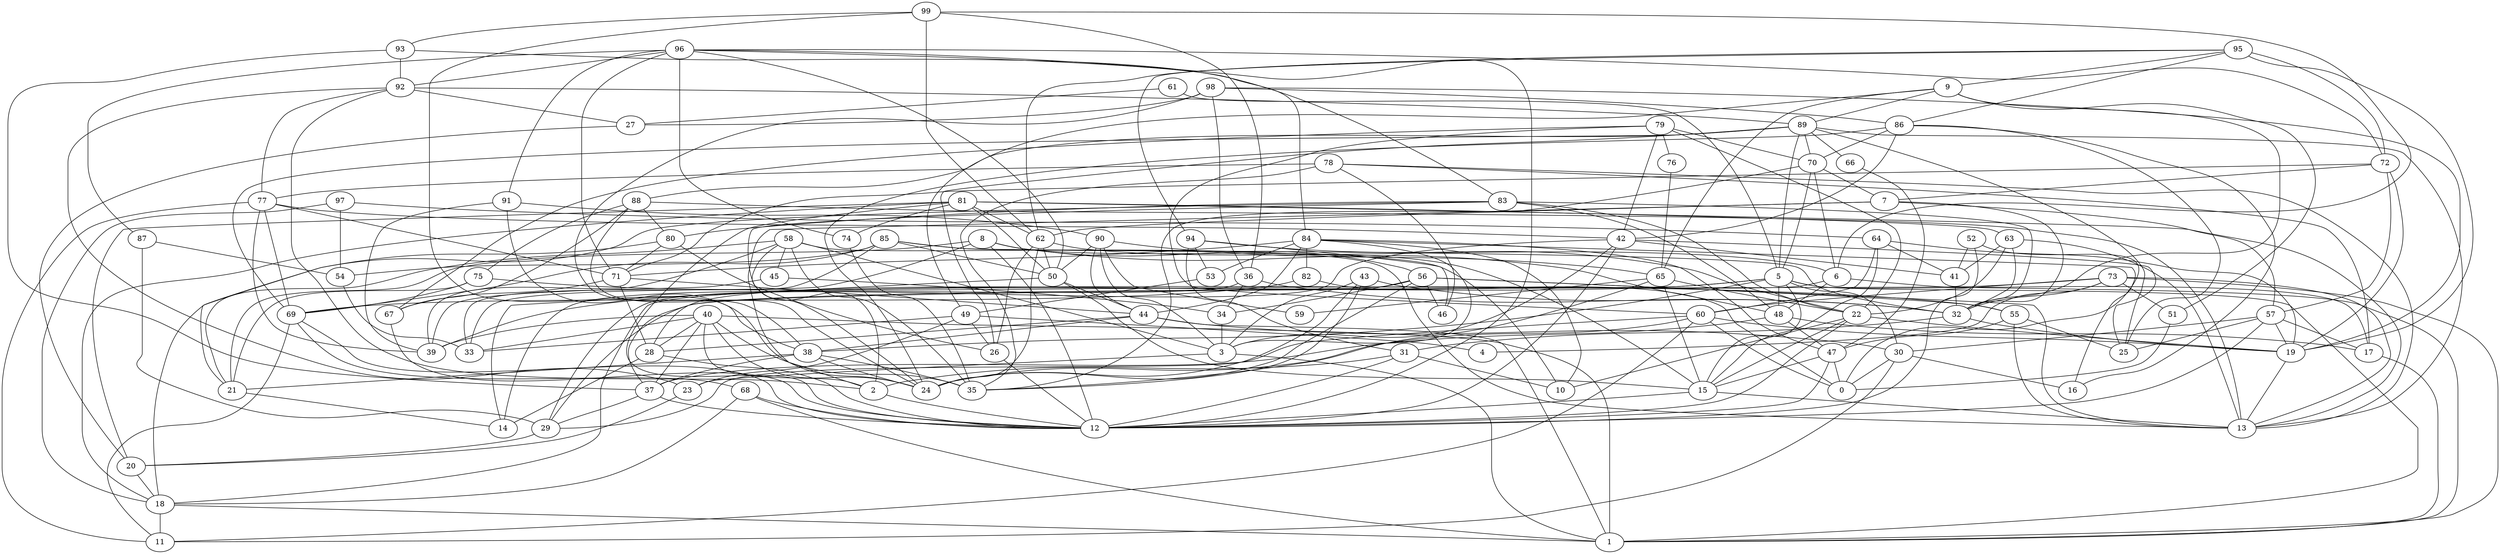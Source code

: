 digraph GG_graph {

subgraph G_graph {
edge [color = black]
"94" -> "53" [dir = none]
"93" -> "92" [dir = none]
"64" -> "15" [dir = none]
"75" -> "69" [dir = none]
"87" -> "54" [dir = none]
"82" -> "69" [dir = none]
"92" -> "89" [dir = none]
"90" -> "65" [dir = none]
"97" -> "54" [dir = none]
"28" -> "14" [dir = none]
"34" -> "3" [dir = none]
"83" -> "32" [dir = none]
"83" -> "22" [dir = none]
"9" -> "49" [dir = none]
"98" -> "36" [dir = none]
"85" -> "54" [dir = none]
"22" -> "10" [dir = none]
"22" -> "12" [dir = none]
"89" -> "25" [dir = none]
"89" -> "70" [dir = none]
"78" -> "46" [dir = none]
"78" -> "77" [dir = none]
"78" -> "35" [dir = none]
"40" -> "33" [dir = none]
"40" -> "2" [dir = none]
"40" -> "35" [dir = none]
"40" -> "37" [dir = none]
"7" -> "57" [dir = none]
"65" -> "59" [dir = none]
"65" -> "15" [dir = none]
"72" -> "71" [dir = none]
"73" -> "51" [dir = none]
"73" -> "4" [dir = none]
"73" -> "13" [dir = none]
"56" -> "55" [dir = none]
"56" -> "24" [dir = none]
"79" -> "76" [dir = none]
"79" -> "67" [dir = none]
"99" -> "36" [dir = none]
"99" -> "62" [dir = none]
"44" -> "38" [dir = none]
"44" -> "30" [dir = none]
"43" -> "3" [dir = none]
"96" -> "91" [dir = none]
"96" -> "12" [dir = none]
"47" -> "15" [dir = none]
"47" -> "12" [dir = none]
"66" -> "47" [dir = none]
"70" -> "35" [dir = none]
"77" -> "39" [dir = none]
"77" -> "11" [dir = none]
"37" -> "12" [dir = none]
"80" -> "26" [dir = none]
"42" -> "41" [dir = none]
"42" -> "3" [dir = none]
"49" -> "23" [dir = none]
"49" -> "33" [dir = none]
"86" -> "42" [dir = none]
"74" -> "35" [dir = none]
"3" -> "1" [dir = none]
"62" -> "24" [dir = none]
"62" -> "26" [dir = none]
"5" -> "1" [dir = none]
"5" -> "30" [dir = none]
"5" -> "17" [dir = none]
"5" -> "15" [dir = none]
"52" -> "12" [dir = none]
"61" -> "27" [dir = none]
"61" -> "5" [dir = none]
"45" -> "39" [dir = none]
"31" -> "12" [dir = none]
"57" -> "17" [dir = none]
"95" -> "86" [dir = none]
"19" -> "13" [dir = none]
"81" -> "20" [dir = none]
"81" -> "13" [dir = none]
"81" -> "63" [dir = none]
"81" -> "50" [dir = none]
"81" -> "62" [dir = none]
"81" -> "12" [dir = none]
"69" -> "68" [dir = none]
"69" -> "12" [dir = none]
"6" -> "48" [dir = none]
"6" -> "1" [dir = none]
"84" -> "16" [dir = none]
"84" -> "53" [dir = none]
"84" -> "47" [dir = none]
"58" -> "21" [dir = none]
"58" -> "13" [dir = none]
"60" -> "0" [dir = none]
"60" -> "29" [dir = none]
"60" -> "24" [dir = none]
"67" -> "12" [dir = none]
"71" -> "28" [dir = none]
"71" -> "67" [dir = none]
"68" -> "18" [dir = none]
"8" -> "56" [dir = none]
"88" -> "13" [dir = none]
"54" -> "33" [dir = none]
"90" -> "59" [dir = none]
"48" -> "47" [dir = none]
"18" -> "1" [dir = none]
"36" -> "32" [dir = none]
"63" -> "22" [dir = none]
"64" -> "60" [dir = none]
"89" -> "5" [dir = none]
"95" -> "19" [dir = none]
"84" -> "44" [dir = none]
"90" -> "44" [dir = none]
"60" -> "19" [dir = none]
"42" -> "12" [dir = none]
"96" -> "71" [dir = none]
"30" -> "11" [dir = none]
"53" -> "49" [dir = none]
"57" -> "25" [dir = none]
"63" -> "32" [dir = none]
"5" -> "39" [dir = none]
"80" -> "18" [dir = none]
"8" -> "33" [dir = none]
"72" -> "7" [dir = none]
"73" -> "60" [dir = none]
"99" -> "38" [dir = none]
"72" -> "19" [dir = none]
"82" -> "0" [dir = none]
"21" -> "14" [dir = none]
"93" -> "83" [dir = none]
"71" -> "44" [dir = none]
"47" -> "0" [dir = none]
"7" -> "32" [dir = none]
"60" -> "11" [dir = none]
"15" -> "13" [dir = none]
"84" -> "3" [dir = none]
"91" -> "39" [dir = none]
"7" -> "62" [dir = none]
"8" -> "15" [dir = none]
"64" -> "19" [dir = none]
"88" -> "80" [dir = none]
"37" -> "29" [dir = none]
"32" -> "19" [dir = none]
"9" -> "89" [dir = none]
"40" -> "24" [dir = none]
"56" -> "34" [dir = none]
"28" -> "12" [dir = none]
"97" -> "64" [dir = none]
"83" -> "48" [dir = none]
"9" -> "32" [dir = none]
"48" -> "17" [dir = none]
"44" -> "1" [dir = none]
"79" -> "22" [dir = none]
"92" -> "77" [dir = none]
"15" -> "12" [dir = none]
"32" -> "31" [dir = none]
"99" -> "93" [dir = none]
"38" -> "37" [dir = none]
"77" -> "69" [dir = none]
"50" -> "15" [dir = none]
"83" -> "24" [dir = none]
"85" -> "32" [dir = none]
"86" -> "25" [dir = none]
"90" -> "50" [dir = none]
"72" -> "57" [dir = none]
"73" -> "1" [dir = none]
"88" -> "67" [dir = none]
"98" -> "19" [dir = none]
"45" -> "34" [dir = none]
"7" -> "2" [dir = none]
"75" -> "21" [dir = none]
"43" -> "32" [dir = none]
"89" -> "13" [dir = none]
"91" -> "90" [dir = none]
"96" -> "84" [dir = none]
"43" -> "24" [dir = none]
"95" -> "94" [dir = none]
"64" -> "41" [dir = none]
"94" -> "31" [dir = none]
"88" -> "24" [dir = none]
"78" -> "17" [dir = none]
"96" -> "92" [dir = none]
"40" -> "1" [dir = none]
"87" -> "29" [dir = none]
"95" -> "9" [dir = none]
"70" -> "5" [dir = none]
"36" -> "34" [dir = none]
"85" -> "33" [dir = none]
"96" -> "50" [dir = none]
"79" -> "60" [dir = none]
"31" -> "2" [dir = none]
"68" -> "12" [dir = none]
"86" -> "70" [dir = none]
"22" -> "15" [dir = none]
"78" -> "13" [dir = none]
"85" -> "69" [dir = none]
"38" -> "21" [dir = none]
"56" -> "46" [dir = none]
"97" -> "18" [dir = none]
"80" -> "71" [dir = none]
"2" -> "12" [dir = none]
"65" -> "22" [dir = none]
"52" -> "0" [dir = none]
"5" -> "48" [dir = none]
"3" -> "23" [dir = none]
"50" -> "44" [dir = none]
"52" -> "41" [dir = none]
"68" -> "1" [dir = none]
"51" -> "0" [dir = none]
"91" -> "24" [dir = none]
"42" -> "25" [dir = none]
"79" -> "42" [dir = none]
"49" -> "26" [dir = none]
"86" -> "24" [dir = none]
"55" -> "25" [dir = none]
"73" -> "29" [dir = none]
"84" -> "82" [dir = none]
"90" -> "3" [dir = none]
"58" -> "35" [dir = none]
"41" -> "32" [dir = none]
"62" -> "50" [dir = none]
"92" -> "23" [dir = none]
"85" -> "10" [dir = none]
"9" -> "65" [dir = none]
"65" -> "35" [dir = none]
"26" -> "12" [dir = none]
"95" -> "62" [dir = none]
"96" -> "87" [dir = none]
"98" -> "27" [dir = none]
"58" -> "45" [dir = none]
"79" -> "70" [dir = none]
"17" -> "1" [dir = none]
"70" -> "6" [dir = none]
"31" -> "10" [dir = none]
"23" -> "20" [dir = none]
"89" -> "69" [dir = none]
"70" -> "7" [dir = none]
"63" -> "41" [dir = none]
"89" -> "88" [dir = none]
"76" -> "65" [dir = none]
"29" -> "20" [dir = none]
"96" -> "72" [dir = none]
"77" -> "42" [dir = none]
"89" -> "66" [dir = none]
"5" -> "38" [dir = none]
"94" -> "22" [dir = none]
"94" -> "46" [dir = none]
"69" -> "11" [dir = none]
"77" -> "71" [dir = none]
"57" -> "30" [dir = none]
"96" -> "74" [dir = none]
"48" -> "37" [dir = none]
"8" -> "48" [dir = none]
"44" -> "28" [dir = none]
"22" -> "19" [dir = none]
"8" -> "21" [dir = none]
"83" -> "21" [dir = none]
"93" -> "37" [dir = none]
"42" -> "29" [dir = none]
"98" -> "38" [dir = none]
"38" -> "35" [dir = none]
"92" -> "2" [dir = none]
"8" -> "12" [dir = none]
"30" -> "0" [dir = none]
"98" -> "86" [dir = none]
"81" -> "74" [dir = none]
"55" -> "47" [dir = none]
"58" -> "3" [dir = none]
"85" -> "50" [dir = none]
"73" -> "32" [dir = none]
"83" -> "80" [dir = none]
"86" -> "16" [dir = none]
"56" -> "28" [dir = none]
"89" -> "26" [dir = none]
"9" -> "51" [dir = none]
"36" -> "14" [dir = none]
"58" -> "39" [dir = none]
"38" -> "24" [dir = none]
"84" -> "10" [dir = none]
"99" -> "6" [dir = none]
"58" -> "2" [dir = none]
"5" -> "37" [dir = none]
"6" -> "18" [dir = none]
"27" -> "20" [dir = none]
"49" -> "4" [dir = none]
"40" -> "39" [dir = none]
"30" -> "16" [dir = none]
"56" -> "13" [dir = none]
"63" -> "13" [dir = none]
"88" -> "75" [dir = none]
"62" -> "6" [dir = none]
"57" -> "19" [dir = none]
"57" -> "12" [dir = none]
"92" -> "27" [dir = none]
"84" -> "71" [dir = none]
"43" -> "35" [dir = none]
"95" -> "72" [dir = none]
"75" -> "55" [dir = none]
"50" -> "14" [dir = none]
"40" -> "28" [dir = none]
"55" -> "13" [dir = none]
"81" -> "18" [dir = none]
"20" -> "18" [dir = none]
"18" -> "11" [dir = none]
}

}
